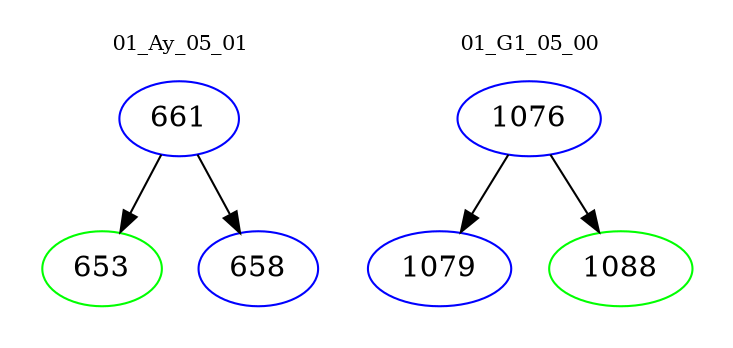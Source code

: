 digraph{
subgraph cluster_0 {
color = white
label = "01_Ay_05_01";
fontsize=10;
T0_661 [label="661", color="blue"]
T0_661 -> T0_653 [color="black"]
T0_653 [label="653", color="green"]
T0_661 -> T0_658 [color="black"]
T0_658 [label="658", color="blue"]
}
subgraph cluster_1 {
color = white
label = "01_G1_05_00";
fontsize=10;
T1_1076 [label="1076", color="blue"]
T1_1076 -> T1_1079 [color="black"]
T1_1079 [label="1079", color="blue"]
T1_1076 -> T1_1088 [color="black"]
T1_1088 [label="1088", color="green"]
}
}
